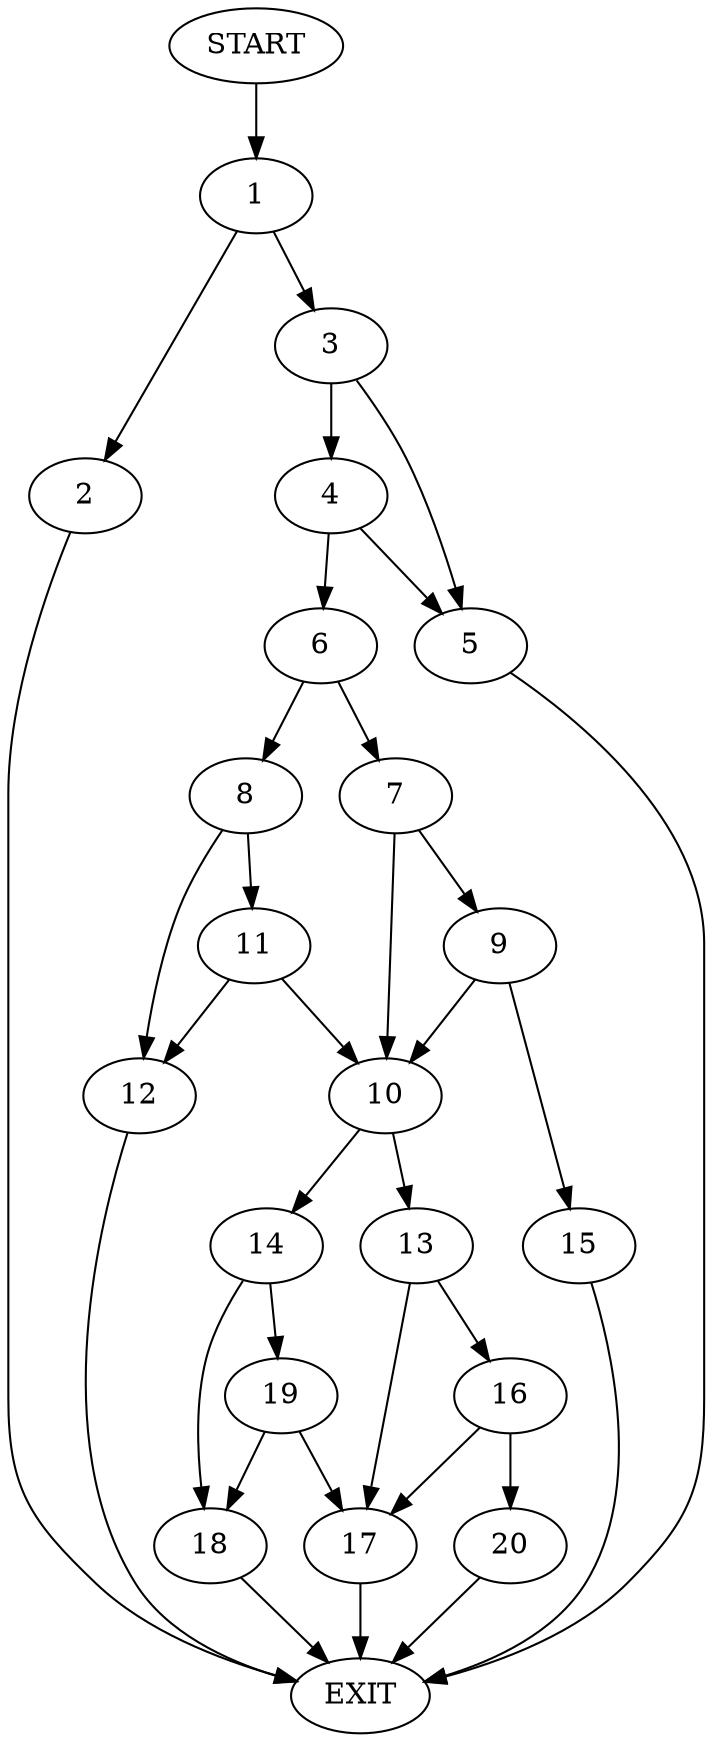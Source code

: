 digraph {
0 [label="START"]
21 [label="EXIT"]
0 -> 1
1 -> 2
1 -> 3
2 -> 21
3 -> 4
3 -> 5
4 -> 6
4 -> 5
5 -> 21
6 -> 7
6 -> 8
7 -> 9
7 -> 10
8 -> 11
8 -> 12
11 -> 10
11 -> 12
12 -> 21
10 -> 13
10 -> 14
9 -> 15
9 -> 10
15 -> 21
13 -> 16
13 -> 17
14 -> 18
14 -> 19
18 -> 21
19 -> 17
19 -> 18
17 -> 21
16 -> 20
16 -> 17
20 -> 21
}
